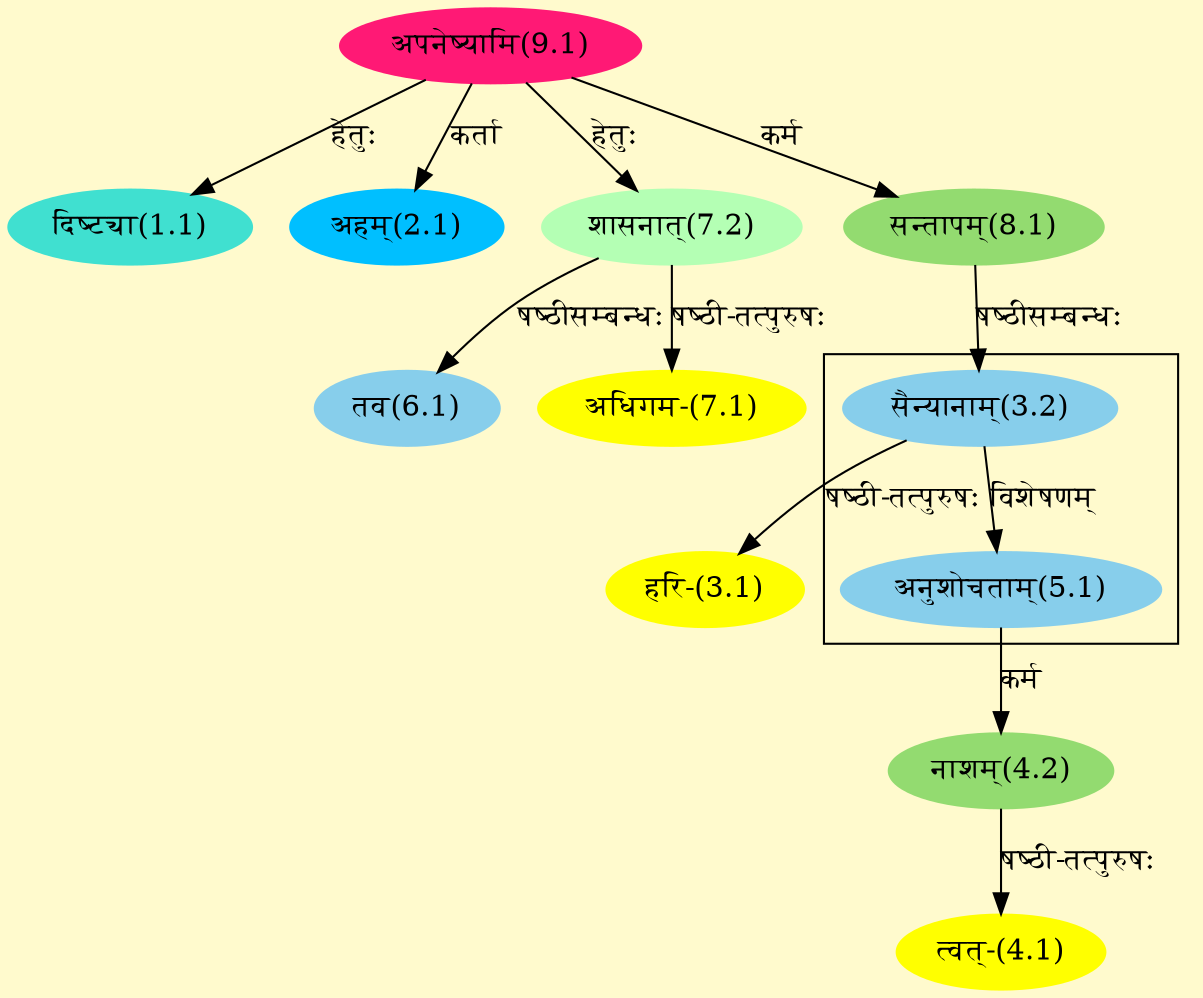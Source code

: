 digraph G{
rankdir=BT;
 compound=true;
 bgcolor="lemonchiffon1";

subgraph cluster_1{
Node5_1 [style=filled, color="#87CEEB" label = "अनुशोचताम्(5.1)"]
Node3_2 [style=filled, color="#87CEEB" label = "सैन्यानाम्(3.2)"]

}
Node1_1 [style=filled, color="#40E0D0" label = "दिष्ट्या(1.1)"]
Node9_1 [style=filled, color="#FF1975" label = "अपनेष्यामि(9.1)"]
Node2_1 [style=filled, color="#00BFFF" label = "अहम्(2.1)"]
Node3_1 [style=filled, color="#FFFF00" label = "हरि-(3.1)"]
Node3_2 [style=filled, color="#87CEEB" label = "सैन्यानाम्(3.2)"]
Node8_1 [style=filled, color="#93DB70" label = "सन्तापम्(8.1)"]
Node4_1 [style=filled, color="#FFFF00" label = "त्वत्-(4.1)"]
Node4_2 [style=filled, color="#93DB70" label = "नाशम्(4.2)"]
Node5_1 [style=filled, color="#87CEEB" label = "अनुशोचताम्(5.1)"]
Node6_1 [style=filled, color="#87CEEB" label = "तव(6.1)"]
Node7_2 [style=filled, color="#B4FFB4" label = "शासनात्(7.2)"]
Node7_1 [style=filled, color="#FFFF00" label = "अधिगम-(7.1)"]
/* Start of Relations section */

Node1_1 -> Node9_1 [  label="हेतुः"  dir="back" ]
Node2_1 -> Node9_1 [  label="कर्ता"  dir="back" ]
Node3_1 -> Node3_2 [  label="षष्ठी-तत्पुरुषः"  dir="back" ]
Node3_2 -> Node8_1 [  label="षष्ठीसम्बन्धः"  dir="back" ]
Node4_1 -> Node4_2 [  label="षष्ठी-तत्पुरुषः"  dir="back" ]
Node4_2 -> Node5_1 [  label="कर्म"  dir="back" ]
Node5_1 -> Node3_2 [  label="विशेषणम्"  dir="back" ]
Node6_1 -> Node7_2 [  label="षष्ठीसम्बन्धः"  dir="back" ]
Node7_1 -> Node7_2 [  label="षष्ठी-तत्पुरुषः"  dir="back" ]
Node7_2 -> Node9_1 [  label="हेतुः"  dir="back" ]
Node8_1 -> Node9_1 [  label="कर्म"  dir="back" ]
}
